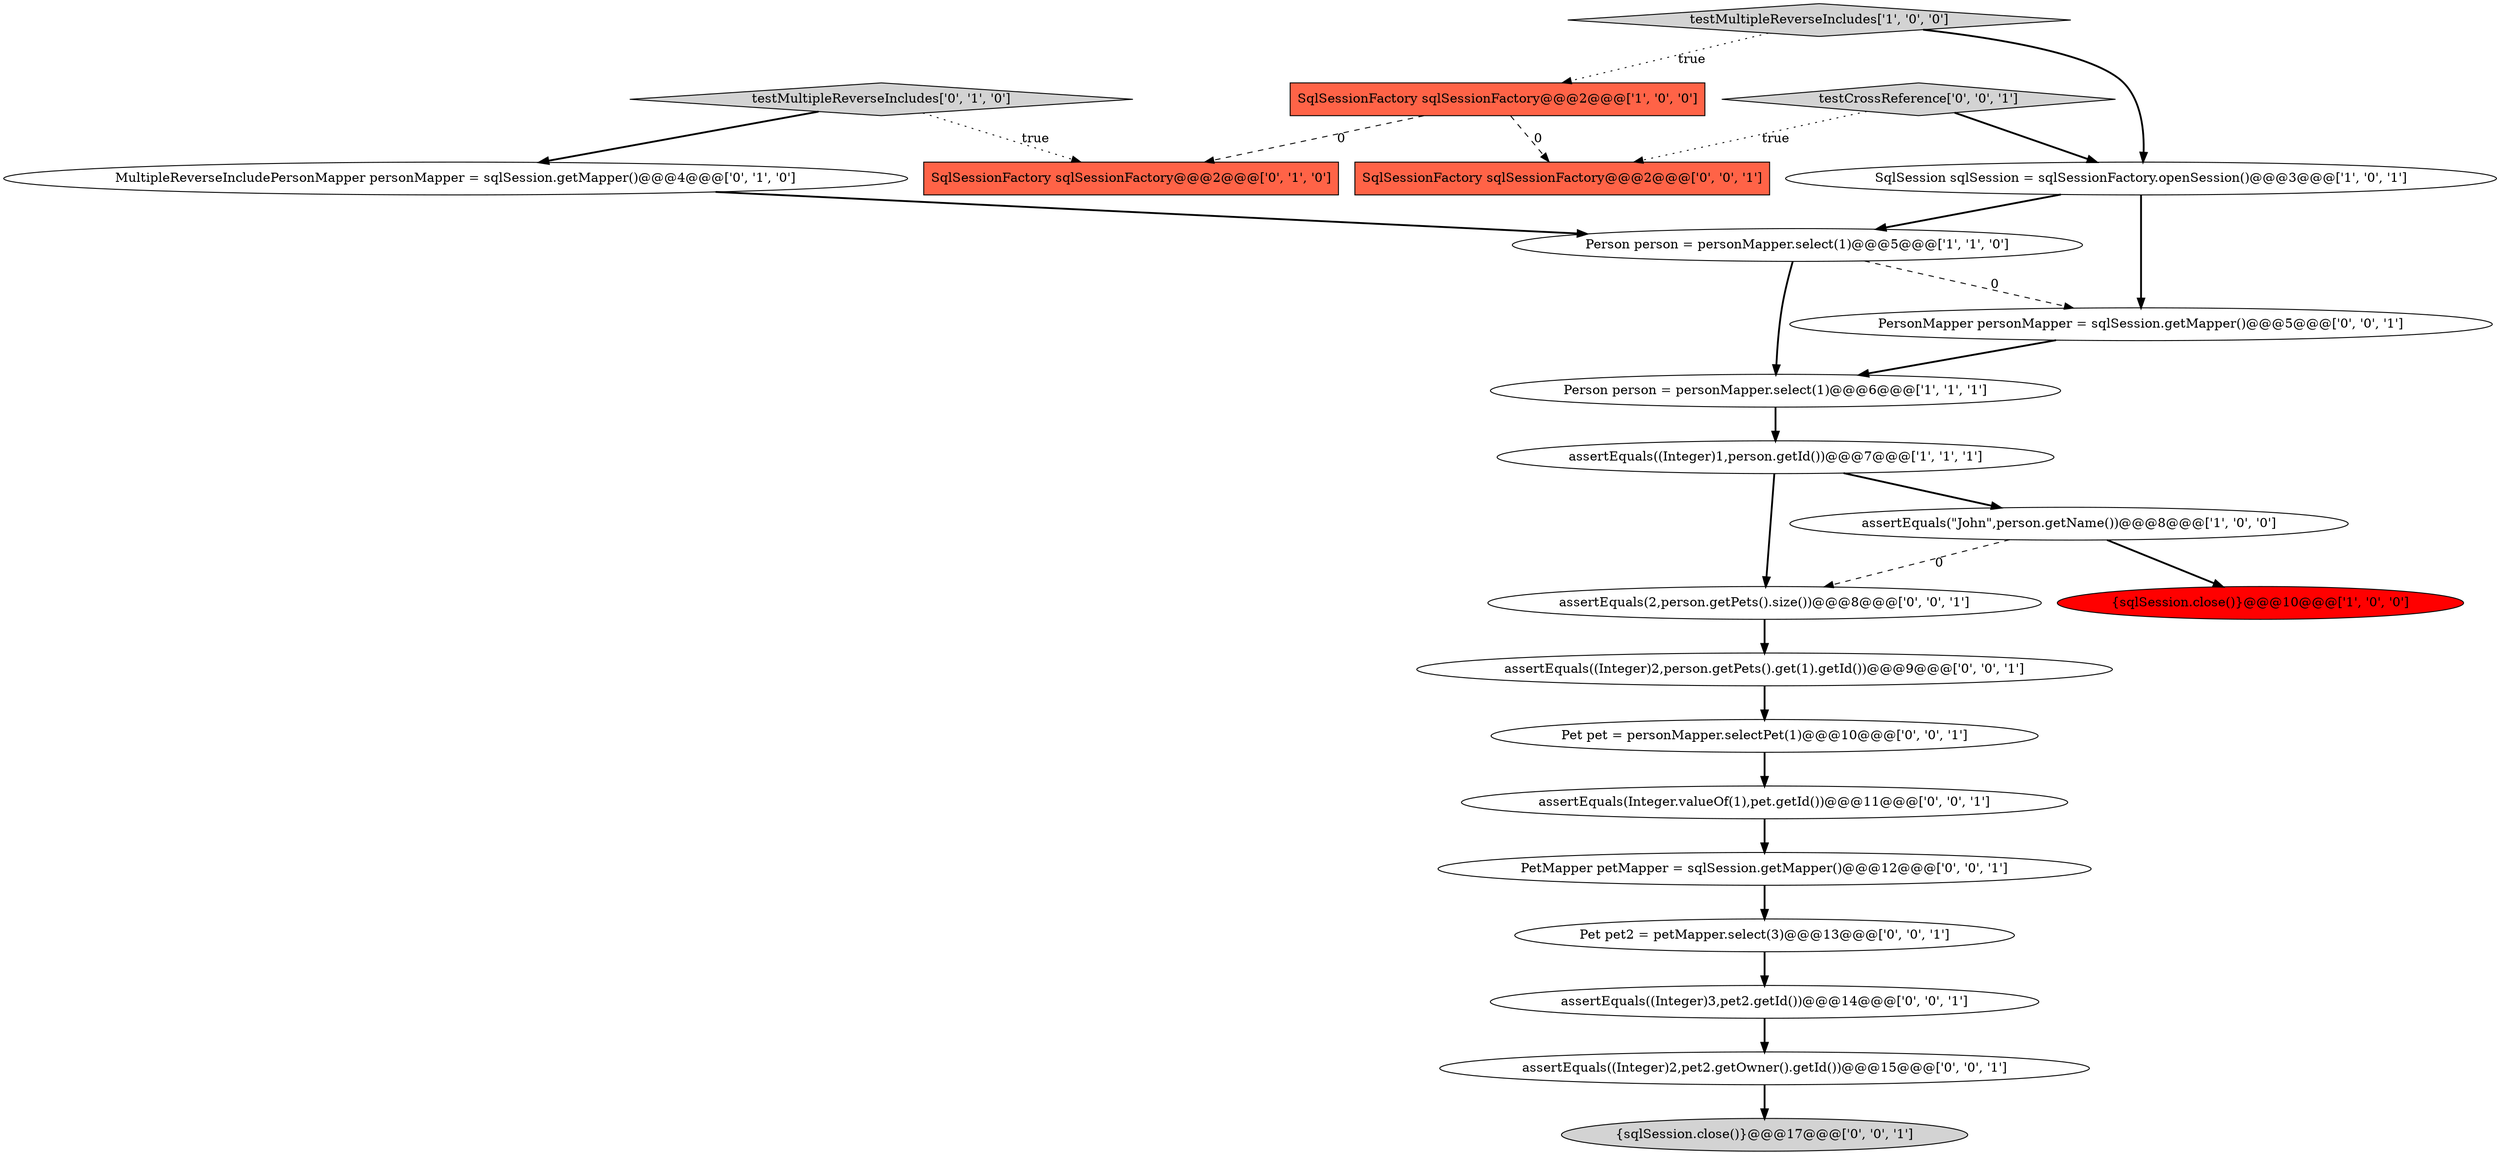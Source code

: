 digraph {
9 [style = filled, label = "SqlSessionFactory sqlSessionFactory@@@2@@@['0', '1', '0']", fillcolor = tomato, shape = box image = "AAA1AAABBB2BBB"];
10 [style = filled, label = "MultipleReverseIncludePersonMapper personMapper = sqlSession.getMapper()@@@4@@@['0', '1', '0']", fillcolor = white, shape = ellipse image = "AAA0AAABBB2BBB"];
20 [style = filled, label = "Pet pet = personMapper.selectPet(1)@@@10@@@['0', '0', '1']", fillcolor = white, shape = ellipse image = "AAA0AAABBB3BBB"];
5 [style = filled, label = "assertEquals((Integer)1,person.getId())@@@7@@@['1', '1', '1']", fillcolor = white, shape = ellipse image = "AAA0AAABBB1BBB"];
15 [style = filled, label = "assertEquals((Integer)3,pet2.getId())@@@14@@@['0', '0', '1']", fillcolor = white, shape = ellipse image = "AAA0AAABBB3BBB"];
8 [style = filled, label = "testMultipleReverseIncludes['0', '1', '0']", fillcolor = lightgray, shape = diamond image = "AAA0AAABBB2BBB"];
7 [style = filled, label = "testMultipleReverseIncludes['1', '0', '0']", fillcolor = lightgray, shape = diamond image = "AAA0AAABBB1BBB"];
17 [style = filled, label = "assertEquals(2,person.getPets().size())@@@8@@@['0', '0', '1']", fillcolor = white, shape = ellipse image = "AAA0AAABBB3BBB"];
4 [style = filled, label = "Person person = personMapper.select(1)@@@6@@@['1', '1', '1']", fillcolor = white, shape = ellipse image = "AAA0AAABBB1BBB"];
21 [style = filled, label = "{sqlSession.close()}@@@17@@@['0', '0', '1']", fillcolor = lightgray, shape = ellipse image = "AAA0AAABBB3BBB"];
22 [style = filled, label = "assertEquals(Integer.valueOf(1),pet.getId())@@@11@@@['0', '0', '1']", fillcolor = white, shape = ellipse image = "AAA0AAABBB3BBB"];
13 [style = filled, label = "testCrossReference['0', '0', '1']", fillcolor = lightgray, shape = diamond image = "AAA0AAABBB3BBB"];
11 [style = filled, label = "SqlSessionFactory sqlSessionFactory@@@2@@@['0', '0', '1']", fillcolor = tomato, shape = box image = "AAA0AAABBB3BBB"];
19 [style = filled, label = "assertEquals((Integer)2,pet2.getOwner().getId())@@@15@@@['0', '0', '1']", fillcolor = white, shape = ellipse image = "AAA0AAABBB3BBB"];
0 [style = filled, label = "SqlSession sqlSession = sqlSessionFactory.openSession()@@@3@@@['1', '0', '1']", fillcolor = white, shape = ellipse image = "AAA0AAABBB1BBB"];
12 [style = filled, label = "assertEquals((Integer)2,person.getPets().get(1).getId())@@@9@@@['0', '0', '1']", fillcolor = white, shape = ellipse image = "AAA0AAABBB3BBB"];
6 [style = filled, label = "{sqlSession.close()}@@@10@@@['1', '0', '0']", fillcolor = red, shape = ellipse image = "AAA1AAABBB1BBB"];
3 [style = filled, label = "Person person = personMapper.select(1)@@@5@@@['1', '1', '0']", fillcolor = white, shape = ellipse image = "AAA0AAABBB1BBB"];
14 [style = filled, label = "Pet pet2 = petMapper.select(3)@@@13@@@['0', '0', '1']", fillcolor = white, shape = ellipse image = "AAA0AAABBB3BBB"];
18 [style = filled, label = "PetMapper petMapper = sqlSession.getMapper()@@@12@@@['0', '0', '1']", fillcolor = white, shape = ellipse image = "AAA0AAABBB3BBB"];
1 [style = filled, label = "assertEquals(\"John\",person.getName())@@@8@@@['1', '0', '0']", fillcolor = white, shape = ellipse image = "AAA0AAABBB1BBB"];
16 [style = filled, label = "PersonMapper personMapper = sqlSession.getMapper()@@@5@@@['0', '0', '1']", fillcolor = white, shape = ellipse image = "AAA0AAABBB3BBB"];
2 [style = filled, label = "SqlSessionFactory sqlSessionFactory@@@2@@@['1', '0', '0']", fillcolor = tomato, shape = box image = "AAA1AAABBB1BBB"];
0->3 [style = bold, label=""];
7->2 [style = dotted, label="true"];
8->10 [style = bold, label=""];
0->16 [style = bold, label=""];
12->20 [style = bold, label=""];
10->3 [style = bold, label=""];
7->0 [style = bold, label=""];
15->19 [style = bold, label=""];
5->17 [style = bold, label=""];
3->4 [style = bold, label=""];
20->22 [style = bold, label=""];
5->1 [style = bold, label=""];
17->12 [style = bold, label=""];
1->6 [style = bold, label=""];
22->18 [style = bold, label=""];
1->17 [style = dashed, label="0"];
2->9 [style = dashed, label="0"];
13->11 [style = dotted, label="true"];
2->11 [style = dashed, label="0"];
14->15 [style = bold, label=""];
8->9 [style = dotted, label="true"];
16->4 [style = bold, label=""];
4->5 [style = bold, label=""];
18->14 [style = bold, label=""];
3->16 [style = dashed, label="0"];
13->0 [style = bold, label=""];
19->21 [style = bold, label=""];
}
